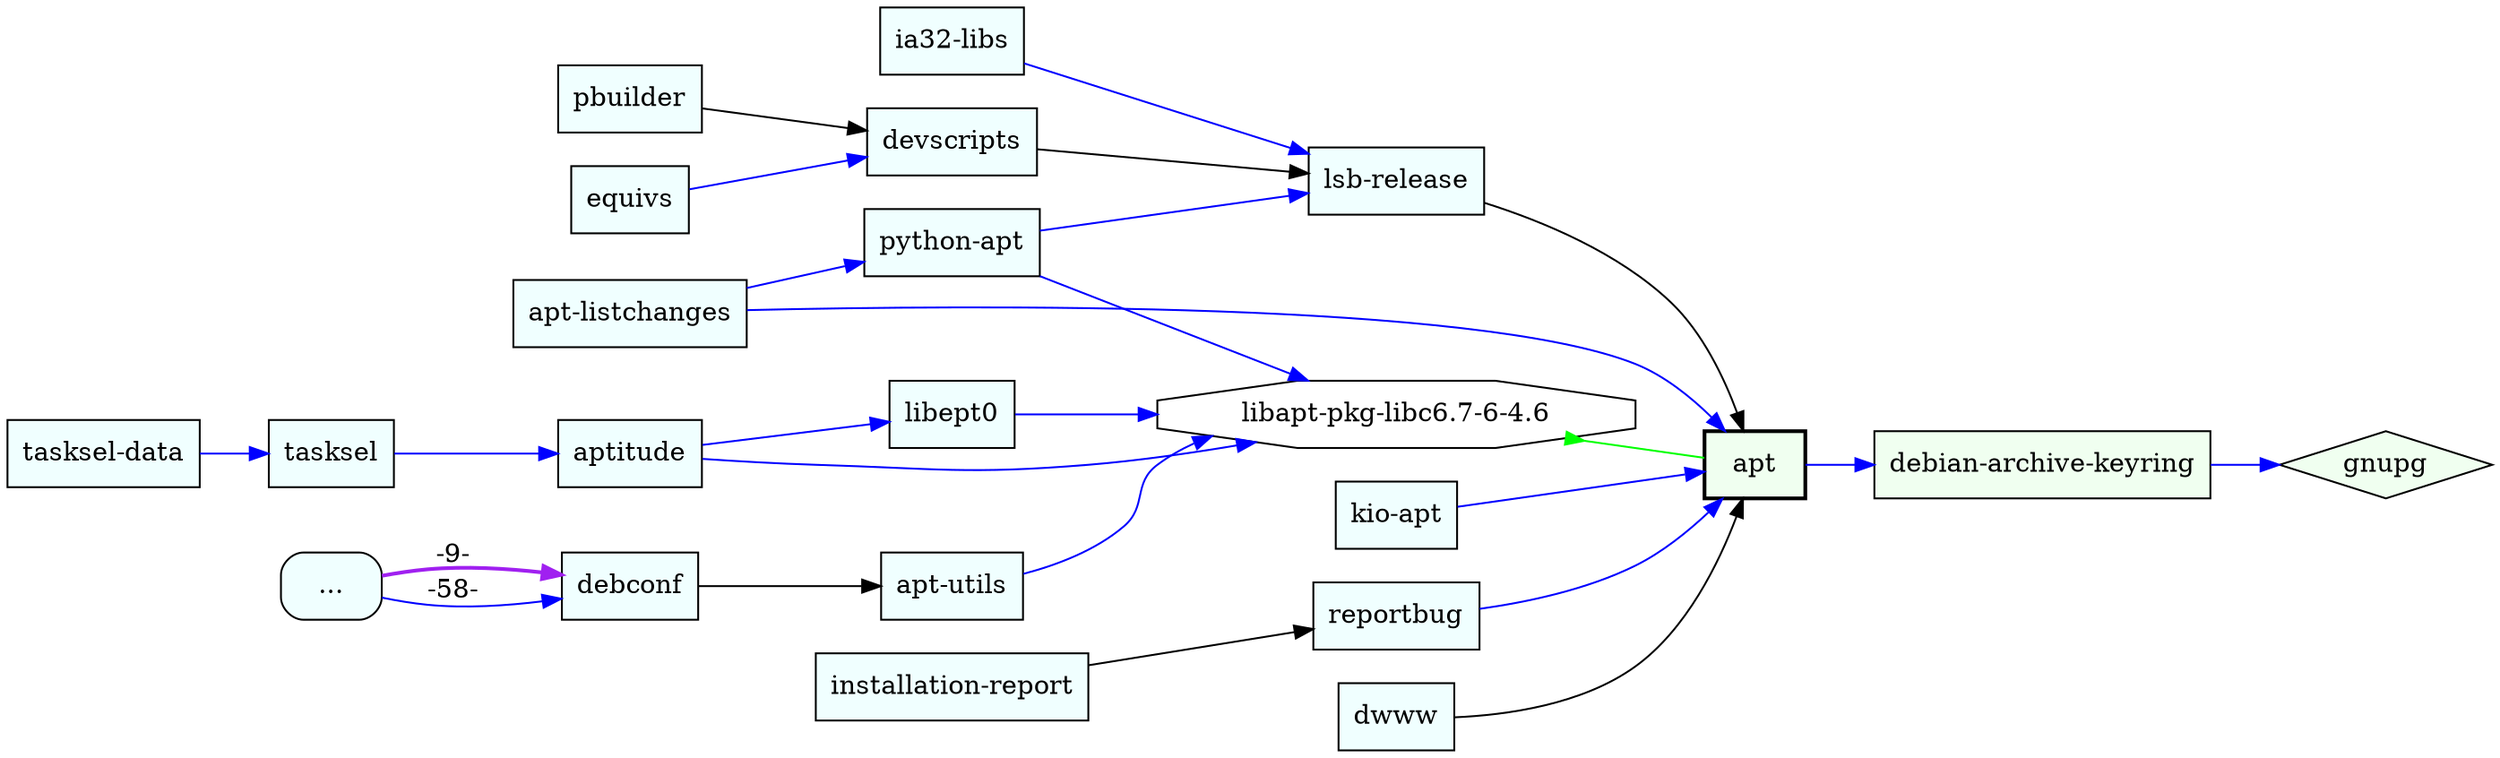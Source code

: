 digraph "apt" {
	rankdir=LR;
	node [shape=box];
	"apt" -> "debian-archive-keyring" [color=blue];
	"debian-archive-keyring" -> "gnupg" [color=blue];
	"debian-archive-keyring" [style=filled,fillcolor=honeydew];
	"libapt-pkg-libc6.7-6-4.6" -> "apt" [dir=back,arrowtail=inv,color=green];
	"libapt-pkg-libc6.7-6-4.6" [shape=octagon];
	"apt-listchanges" -> "apt" [color=blue];
	"kio-apt" -> "apt" [color=blue];
	"reportbug" -> "apt" [color=blue];
	"dwww" -> "apt";
	"lsb-release" -> "apt";
	"apt-listchanges" [style=filled,fillcolor=azure];
	"kio-apt" [style=filled,fillcolor=azure];
	"reportbug" [style=filled,fillcolor=azure];
	"installation-report" -> "reportbug";
	"installation-report" [style=filled,fillcolor=azure];
	"dwww" [style=filled,fillcolor=azure];
	"lsb-release" [style=filled,fillcolor=azure];
	"ia32-libs" -> "lsb-release" [color=blue];
	"python-apt" -> "lsb-release" [color=blue];
	"devscripts" -> "lsb-release";
	"ia32-libs" [style=filled,fillcolor=azure];
	"python-apt" [style=filled,fillcolor=azure];
	"apt-listchanges" -> "python-apt" [color=blue];
	"devscripts" [style=filled,fillcolor=azure];
	"equivs" -> "devscripts" [color=blue];
	"pbuilder" -> "devscripts";
	"equivs" [style=filled,fillcolor=azure];
	"pbuilder" [style=filled,fillcolor=azure];
	"apt-utils" -> "libapt-pkg-libc6.7-6-4.6" [color=blue];
	"aptitude" -> "libapt-pkg-libc6.7-6-4.6" [color=blue];
	"libept0" -> "libapt-pkg-libc6.7-6-4.6" [color=blue];
	"python-apt" -> "libapt-pkg-libc6.7-6-4.6" [color=blue];
	"apt-utils" [style=filled,fillcolor=azure];
	"debconf" -> "apt-utils";
	"debconf" [style=filled,fillcolor=azure];
	"Rdep-debconf" -> "debconf"  [label="-9-",color=purple,style=bold];
	"Rdep-debconf" -> "debconf"  [label="-58-",color=blue];
	"Rdep-debconf" [label="...",style="rounded,filled",fillcolor=azure];
	"aptitude" [style=filled,fillcolor=azure];
	"tasksel" -> "aptitude" [color=blue];
	"tasksel" [style=filled,fillcolor=azure];
	"tasksel-data" -> "tasksel" [color=blue];
	"tasksel-data" [style=filled,fillcolor=azure];
	"libept0" [style=filled,fillcolor=azure];
	"aptitude" -> "libept0" [color=blue];
	"apt" [style="setlinewidth(2),filled",fillcolor=honeydew];
	"gnupg" [shape=diamond];
	"gnupg" [style=filled,fillcolor=honeydew];
}
// Excluded dependencies:
// libc6 libgcc1 libstdc++6
